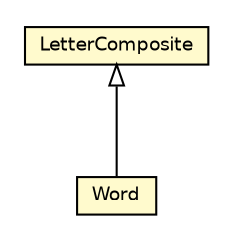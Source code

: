 #!/usr/local/bin/dot
#
# Class diagram 
# Generated by UMLGraph version R5_7_2-3-gee82a7 (http://www.umlgraph.org/)
#

digraph G {
	edge [fontname="Helvetica",fontsize=10,labelfontname="Helvetica",labelfontsize=10];
	node [fontname="Helvetica",fontsize=10,shape=plaintext];
	nodesep=0.25;
	ranksep=0.5;
	// com.iluwatar.composite.Word
	c0 [label=<<table title="com.iluwatar.composite.Word" border="0" cellborder="1" cellspacing="0" cellpadding="2" port="p" bgcolor="LemonChiffon">
		<tr><td><table border="0" cellspacing="0" cellpadding="1">
<tr><td align="center" balign="center"> Word </td></tr>
		</table></td></tr>
		</table>>, URL="null", fontname="Helvetica", fontcolor="black", fontsize=9.0];
	//com.iluwatar.composite.Word extends LetterComposite
	c1:p -> c0:p [dir=back,arrowtail=empty];
	// LetterComposite
	c1[label=<<table title="LetterComposite" border="0" cellborder="1" cellspacing="0" cellpadding="2" port="p" bgcolor="LemonChiffon" href="http://java.sun.com/j2se/1.4.2/docs/api//LetterComposite.html">
		<tr><td><table border="0" cellspacing="0" cellpadding="1">
<tr><td align="center" balign="center"> LetterComposite </td></tr>
		</table></td></tr>
		</table>>, fontname="Helvetica", fontcolor="black", fontsize=9.0];
}

